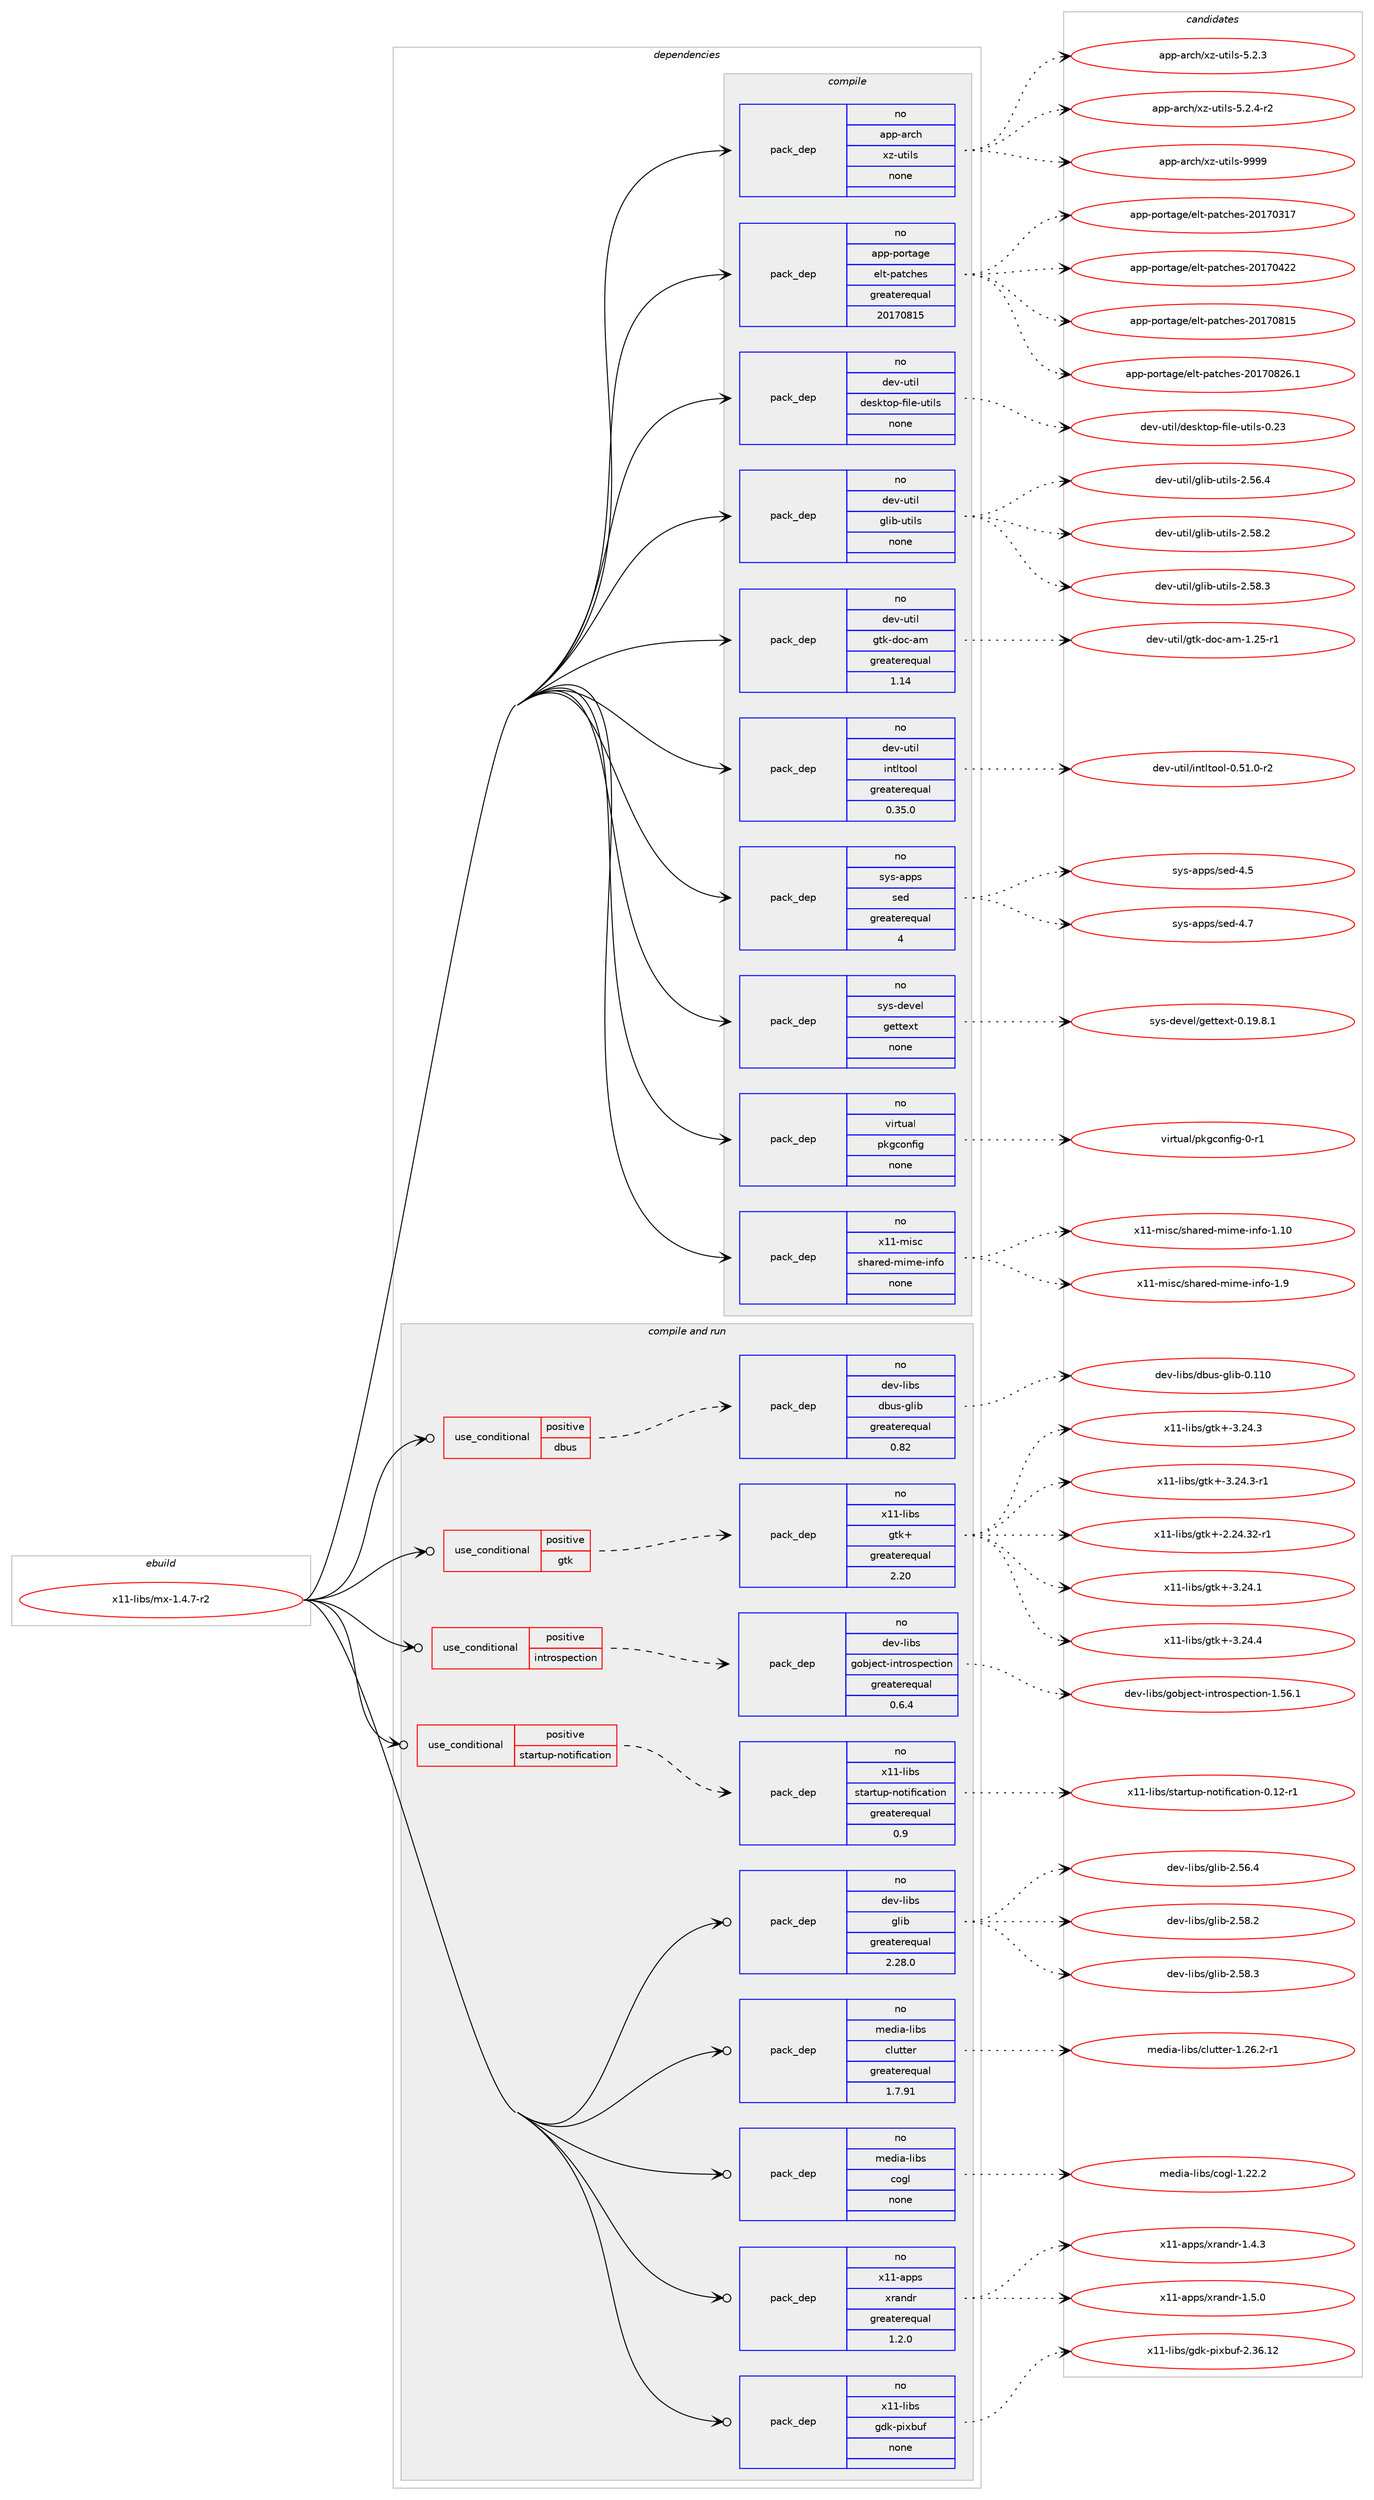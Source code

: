 digraph prolog {

# *************
# Graph options
# *************

newrank=true;
concentrate=true;
compound=true;
graph [rankdir=LR,fontname=Helvetica,fontsize=10,ranksep=1.5];#, ranksep=2.5, nodesep=0.2];
edge  [arrowhead=vee];
node  [fontname=Helvetica,fontsize=10];

# **********
# The ebuild
# **********

subgraph cluster_leftcol {
color=gray;
rank=same;
label=<<i>ebuild</i>>;
id [label="x11-libs/mx-1.4.7-r2", color=red, width=4, href="../x11-libs/mx-1.4.7-r2.svg"];
}

# ****************
# The dependencies
# ****************

subgraph cluster_midcol {
color=gray;
label=<<i>dependencies</i>>;
subgraph cluster_compile {
fillcolor="#eeeeee";
style=filled;
label=<<i>compile</i>>;
subgraph pack6564 {
dependency8152 [label=<<TABLE BORDER="0" CELLBORDER="1" CELLSPACING="0" CELLPADDING="4" WIDTH="220"><TR><TD ROWSPAN="6" CELLPADDING="30">pack_dep</TD></TR><TR><TD WIDTH="110">no</TD></TR><TR><TD>app-arch</TD></TR><TR><TD>xz-utils</TD></TR><TR><TD>none</TD></TR><TR><TD></TD></TR></TABLE>>, shape=none, color=blue];
}
id:e -> dependency8152:w [weight=20,style="solid",arrowhead="vee"];
subgraph pack6565 {
dependency8153 [label=<<TABLE BORDER="0" CELLBORDER="1" CELLSPACING="0" CELLPADDING="4" WIDTH="220"><TR><TD ROWSPAN="6" CELLPADDING="30">pack_dep</TD></TR><TR><TD WIDTH="110">no</TD></TR><TR><TD>app-portage</TD></TR><TR><TD>elt-patches</TD></TR><TR><TD>greaterequal</TD></TR><TR><TD>20170815</TD></TR></TABLE>>, shape=none, color=blue];
}
id:e -> dependency8153:w [weight=20,style="solid",arrowhead="vee"];
subgraph pack6566 {
dependency8154 [label=<<TABLE BORDER="0" CELLBORDER="1" CELLSPACING="0" CELLPADDING="4" WIDTH="220"><TR><TD ROWSPAN="6" CELLPADDING="30">pack_dep</TD></TR><TR><TD WIDTH="110">no</TD></TR><TR><TD>dev-util</TD></TR><TR><TD>desktop-file-utils</TD></TR><TR><TD>none</TD></TR><TR><TD></TD></TR></TABLE>>, shape=none, color=blue];
}
id:e -> dependency8154:w [weight=20,style="solid",arrowhead="vee"];
subgraph pack6567 {
dependency8155 [label=<<TABLE BORDER="0" CELLBORDER="1" CELLSPACING="0" CELLPADDING="4" WIDTH="220"><TR><TD ROWSPAN="6" CELLPADDING="30">pack_dep</TD></TR><TR><TD WIDTH="110">no</TD></TR><TR><TD>dev-util</TD></TR><TR><TD>glib-utils</TD></TR><TR><TD>none</TD></TR><TR><TD></TD></TR></TABLE>>, shape=none, color=blue];
}
id:e -> dependency8155:w [weight=20,style="solid",arrowhead="vee"];
subgraph pack6568 {
dependency8156 [label=<<TABLE BORDER="0" CELLBORDER="1" CELLSPACING="0" CELLPADDING="4" WIDTH="220"><TR><TD ROWSPAN="6" CELLPADDING="30">pack_dep</TD></TR><TR><TD WIDTH="110">no</TD></TR><TR><TD>dev-util</TD></TR><TR><TD>gtk-doc-am</TD></TR><TR><TD>greaterequal</TD></TR><TR><TD>1.14</TD></TR></TABLE>>, shape=none, color=blue];
}
id:e -> dependency8156:w [weight=20,style="solid",arrowhead="vee"];
subgraph pack6569 {
dependency8157 [label=<<TABLE BORDER="0" CELLBORDER="1" CELLSPACING="0" CELLPADDING="4" WIDTH="220"><TR><TD ROWSPAN="6" CELLPADDING="30">pack_dep</TD></TR><TR><TD WIDTH="110">no</TD></TR><TR><TD>dev-util</TD></TR><TR><TD>intltool</TD></TR><TR><TD>greaterequal</TD></TR><TR><TD>0.35.0</TD></TR></TABLE>>, shape=none, color=blue];
}
id:e -> dependency8157:w [weight=20,style="solid",arrowhead="vee"];
subgraph pack6570 {
dependency8158 [label=<<TABLE BORDER="0" CELLBORDER="1" CELLSPACING="0" CELLPADDING="4" WIDTH="220"><TR><TD ROWSPAN="6" CELLPADDING="30">pack_dep</TD></TR><TR><TD WIDTH="110">no</TD></TR><TR><TD>sys-apps</TD></TR><TR><TD>sed</TD></TR><TR><TD>greaterequal</TD></TR><TR><TD>4</TD></TR></TABLE>>, shape=none, color=blue];
}
id:e -> dependency8158:w [weight=20,style="solid",arrowhead="vee"];
subgraph pack6571 {
dependency8159 [label=<<TABLE BORDER="0" CELLBORDER="1" CELLSPACING="0" CELLPADDING="4" WIDTH="220"><TR><TD ROWSPAN="6" CELLPADDING="30">pack_dep</TD></TR><TR><TD WIDTH="110">no</TD></TR><TR><TD>sys-devel</TD></TR><TR><TD>gettext</TD></TR><TR><TD>none</TD></TR><TR><TD></TD></TR></TABLE>>, shape=none, color=blue];
}
id:e -> dependency8159:w [weight=20,style="solid",arrowhead="vee"];
subgraph pack6572 {
dependency8160 [label=<<TABLE BORDER="0" CELLBORDER="1" CELLSPACING="0" CELLPADDING="4" WIDTH="220"><TR><TD ROWSPAN="6" CELLPADDING="30">pack_dep</TD></TR><TR><TD WIDTH="110">no</TD></TR><TR><TD>virtual</TD></TR><TR><TD>pkgconfig</TD></TR><TR><TD>none</TD></TR><TR><TD></TD></TR></TABLE>>, shape=none, color=blue];
}
id:e -> dependency8160:w [weight=20,style="solid",arrowhead="vee"];
subgraph pack6573 {
dependency8161 [label=<<TABLE BORDER="0" CELLBORDER="1" CELLSPACING="0" CELLPADDING="4" WIDTH="220"><TR><TD ROWSPAN="6" CELLPADDING="30">pack_dep</TD></TR><TR><TD WIDTH="110">no</TD></TR><TR><TD>x11-misc</TD></TR><TR><TD>shared-mime-info</TD></TR><TR><TD>none</TD></TR><TR><TD></TD></TR></TABLE>>, shape=none, color=blue];
}
id:e -> dependency8161:w [weight=20,style="solid",arrowhead="vee"];
}
subgraph cluster_compileandrun {
fillcolor="#eeeeee";
style=filled;
label=<<i>compile and run</i>>;
subgraph cond1392 {
dependency8162 [label=<<TABLE BORDER="0" CELLBORDER="1" CELLSPACING="0" CELLPADDING="4"><TR><TD ROWSPAN="3" CELLPADDING="10">use_conditional</TD></TR><TR><TD>positive</TD></TR><TR><TD>dbus</TD></TR></TABLE>>, shape=none, color=red];
subgraph pack6574 {
dependency8163 [label=<<TABLE BORDER="0" CELLBORDER="1" CELLSPACING="0" CELLPADDING="4" WIDTH="220"><TR><TD ROWSPAN="6" CELLPADDING="30">pack_dep</TD></TR><TR><TD WIDTH="110">no</TD></TR><TR><TD>dev-libs</TD></TR><TR><TD>dbus-glib</TD></TR><TR><TD>greaterequal</TD></TR><TR><TD>0.82</TD></TR></TABLE>>, shape=none, color=blue];
}
dependency8162:e -> dependency8163:w [weight=20,style="dashed",arrowhead="vee"];
}
id:e -> dependency8162:w [weight=20,style="solid",arrowhead="odotvee"];
subgraph cond1393 {
dependency8164 [label=<<TABLE BORDER="0" CELLBORDER="1" CELLSPACING="0" CELLPADDING="4"><TR><TD ROWSPAN="3" CELLPADDING="10">use_conditional</TD></TR><TR><TD>positive</TD></TR><TR><TD>gtk</TD></TR></TABLE>>, shape=none, color=red];
subgraph pack6575 {
dependency8165 [label=<<TABLE BORDER="0" CELLBORDER="1" CELLSPACING="0" CELLPADDING="4" WIDTH="220"><TR><TD ROWSPAN="6" CELLPADDING="30">pack_dep</TD></TR><TR><TD WIDTH="110">no</TD></TR><TR><TD>x11-libs</TD></TR><TR><TD>gtk+</TD></TR><TR><TD>greaterequal</TD></TR><TR><TD>2.20</TD></TR></TABLE>>, shape=none, color=blue];
}
dependency8164:e -> dependency8165:w [weight=20,style="dashed",arrowhead="vee"];
}
id:e -> dependency8164:w [weight=20,style="solid",arrowhead="odotvee"];
subgraph cond1394 {
dependency8166 [label=<<TABLE BORDER="0" CELLBORDER="1" CELLSPACING="0" CELLPADDING="4"><TR><TD ROWSPAN="3" CELLPADDING="10">use_conditional</TD></TR><TR><TD>positive</TD></TR><TR><TD>introspection</TD></TR></TABLE>>, shape=none, color=red];
subgraph pack6576 {
dependency8167 [label=<<TABLE BORDER="0" CELLBORDER="1" CELLSPACING="0" CELLPADDING="4" WIDTH="220"><TR><TD ROWSPAN="6" CELLPADDING="30">pack_dep</TD></TR><TR><TD WIDTH="110">no</TD></TR><TR><TD>dev-libs</TD></TR><TR><TD>gobject-introspection</TD></TR><TR><TD>greaterequal</TD></TR><TR><TD>0.6.4</TD></TR></TABLE>>, shape=none, color=blue];
}
dependency8166:e -> dependency8167:w [weight=20,style="dashed",arrowhead="vee"];
}
id:e -> dependency8166:w [weight=20,style="solid",arrowhead="odotvee"];
subgraph cond1395 {
dependency8168 [label=<<TABLE BORDER="0" CELLBORDER="1" CELLSPACING="0" CELLPADDING="4"><TR><TD ROWSPAN="3" CELLPADDING="10">use_conditional</TD></TR><TR><TD>positive</TD></TR><TR><TD>startup-notification</TD></TR></TABLE>>, shape=none, color=red];
subgraph pack6577 {
dependency8169 [label=<<TABLE BORDER="0" CELLBORDER="1" CELLSPACING="0" CELLPADDING="4" WIDTH="220"><TR><TD ROWSPAN="6" CELLPADDING="30">pack_dep</TD></TR><TR><TD WIDTH="110">no</TD></TR><TR><TD>x11-libs</TD></TR><TR><TD>startup-notification</TD></TR><TR><TD>greaterequal</TD></TR><TR><TD>0.9</TD></TR></TABLE>>, shape=none, color=blue];
}
dependency8168:e -> dependency8169:w [weight=20,style="dashed",arrowhead="vee"];
}
id:e -> dependency8168:w [weight=20,style="solid",arrowhead="odotvee"];
subgraph pack6578 {
dependency8170 [label=<<TABLE BORDER="0" CELLBORDER="1" CELLSPACING="0" CELLPADDING="4" WIDTH="220"><TR><TD ROWSPAN="6" CELLPADDING="30">pack_dep</TD></TR><TR><TD WIDTH="110">no</TD></TR><TR><TD>dev-libs</TD></TR><TR><TD>glib</TD></TR><TR><TD>greaterequal</TD></TR><TR><TD>2.28.0</TD></TR></TABLE>>, shape=none, color=blue];
}
id:e -> dependency8170:w [weight=20,style="solid",arrowhead="odotvee"];
subgraph pack6579 {
dependency8171 [label=<<TABLE BORDER="0" CELLBORDER="1" CELLSPACING="0" CELLPADDING="4" WIDTH="220"><TR><TD ROWSPAN="6" CELLPADDING="30">pack_dep</TD></TR><TR><TD WIDTH="110">no</TD></TR><TR><TD>media-libs</TD></TR><TR><TD>clutter</TD></TR><TR><TD>greaterequal</TD></TR><TR><TD>1.7.91</TD></TR></TABLE>>, shape=none, color=blue];
}
id:e -> dependency8171:w [weight=20,style="solid",arrowhead="odotvee"];
subgraph pack6580 {
dependency8172 [label=<<TABLE BORDER="0" CELLBORDER="1" CELLSPACING="0" CELLPADDING="4" WIDTH="220"><TR><TD ROWSPAN="6" CELLPADDING="30">pack_dep</TD></TR><TR><TD WIDTH="110">no</TD></TR><TR><TD>media-libs</TD></TR><TR><TD>cogl</TD></TR><TR><TD>none</TD></TR><TR><TD></TD></TR></TABLE>>, shape=none, color=blue];
}
id:e -> dependency8172:w [weight=20,style="solid",arrowhead="odotvee"];
subgraph pack6581 {
dependency8173 [label=<<TABLE BORDER="0" CELLBORDER="1" CELLSPACING="0" CELLPADDING="4" WIDTH="220"><TR><TD ROWSPAN="6" CELLPADDING="30">pack_dep</TD></TR><TR><TD WIDTH="110">no</TD></TR><TR><TD>x11-apps</TD></TR><TR><TD>xrandr</TD></TR><TR><TD>greaterequal</TD></TR><TR><TD>1.2.0</TD></TR></TABLE>>, shape=none, color=blue];
}
id:e -> dependency8173:w [weight=20,style="solid",arrowhead="odotvee"];
subgraph pack6582 {
dependency8174 [label=<<TABLE BORDER="0" CELLBORDER="1" CELLSPACING="0" CELLPADDING="4" WIDTH="220"><TR><TD ROWSPAN="6" CELLPADDING="30">pack_dep</TD></TR><TR><TD WIDTH="110">no</TD></TR><TR><TD>x11-libs</TD></TR><TR><TD>gdk-pixbuf</TD></TR><TR><TD>none</TD></TR><TR><TD></TD></TR></TABLE>>, shape=none, color=blue];
}
id:e -> dependency8174:w [weight=20,style="solid",arrowhead="odotvee"];
}
subgraph cluster_run {
fillcolor="#eeeeee";
style=filled;
label=<<i>run</i>>;
}
}

# **************
# The candidates
# **************

subgraph cluster_choices {
rank=same;
color=gray;
label=<<i>candidates</i>>;

subgraph choice6564 {
color=black;
nodesep=1;
choice971121124597114991044712012245117116105108115455346504651 [label="app-arch/xz-utils-5.2.3", color=red, width=4,href="../app-arch/xz-utils-5.2.3.svg"];
choice9711211245971149910447120122451171161051081154553465046524511450 [label="app-arch/xz-utils-5.2.4-r2", color=red, width=4,href="../app-arch/xz-utils-5.2.4-r2.svg"];
choice9711211245971149910447120122451171161051081154557575757 [label="app-arch/xz-utils-9999", color=red, width=4,href="../app-arch/xz-utils-9999.svg"];
dependency8152:e -> choice971121124597114991044712012245117116105108115455346504651:w [style=dotted,weight="100"];
dependency8152:e -> choice9711211245971149910447120122451171161051081154553465046524511450:w [style=dotted,weight="100"];
dependency8152:e -> choice9711211245971149910447120122451171161051081154557575757:w [style=dotted,weight="100"];
}
subgraph choice6565 {
color=black;
nodesep=1;
choice97112112451121111141169710310147101108116451129711699104101115455048495548514955 [label="app-portage/elt-patches-20170317", color=red, width=4,href="../app-portage/elt-patches-20170317.svg"];
choice97112112451121111141169710310147101108116451129711699104101115455048495548525050 [label="app-portage/elt-patches-20170422", color=red, width=4,href="../app-portage/elt-patches-20170422.svg"];
choice97112112451121111141169710310147101108116451129711699104101115455048495548564953 [label="app-portage/elt-patches-20170815", color=red, width=4,href="../app-portage/elt-patches-20170815.svg"];
choice971121124511211111411697103101471011081164511297116991041011154550484955485650544649 [label="app-portage/elt-patches-20170826.1", color=red, width=4,href="../app-portage/elt-patches-20170826.1.svg"];
dependency8153:e -> choice97112112451121111141169710310147101108116451129711699104101115455048495548514955:w [style=dotted,weight="100"];
dependency8153:e -> choice97112112451121111141169710310147101108116451129711699104101115455048495548525050:w [style=dotted,weight="100"];
dependency8153:e -> choice97112112451121111141169710310147101108116451129711699104101115455048495548564953:w [style=dotted,weight="100"];
dependency8153:e -> choice971121124511211111411697103101471011081164511297116991041011154550484955485650544649:w [style=dotted,weight="100"];
}
subgraph choice6566 {
color=black;
nodesep=1;
choice100101118451171161051084710010111510711611111245102105108101451171161051081154548465051 [label="dev-util/desktop-file-utils-0.23", color=red, width=4,href="../dev-util/desktop-file-utils-0.23.svg"];
dependency8154:e -> choice100101118451171161051084710010111510711611111245102105108101451171161051081154548465051:w [style=dotted,weight="100"];
}
subgraph choice6567 {
color=black;
nodesep=1;
choice1001011184511711610510847103108105984511711610510811545504653544652 [label="dev-util/glib-utils-2.56.4", color=red, width=4,href="../dev-util/glib-utils-2.56.4.svg"];
choice1001011184511711610510847103108105984511711610510811545504653564650 [label="dev-util/glib-utils-2.58.2", color=red, width=4,href="../dev-util/glib-utils-2.58.2.svg"];
choice1001011184511711610510847103108105984511711610510811545504653564651 [label="dev-util/glib-utils-2.58.3", color=red, width=4,href="../dev-util/glib-utils-2.58.3.svg"];
dependency8155:e -> choice1001011184511711610510847103108105984511711610510811545504653544652:w [style=dotted,weight="100"];
dependency8155:e -> choice1001011184511711610510847103108105984511711610510811545504653564650:w [style=dotted,weight="100"];
dependency8155:e -> choice1001011184511711610510847103108105984511711610510811545504653564651:w [style=dotted,weight="100"];
}
subgraph choice6568 {
color=black;
nodesep=1;
choice10010111845117116105108471031161074510011199459710945494650534511449 [label="dev-util/gtk-doc-am-1.25-r1", color=red, width=4,href="../dev-util/gtk-doc-am-1.25-r1.svg"];
dependency8156:e -> choice10010111845117116105108471031161074510011199459710945494650534511449:w [style=dotted,weight="100"];
}
subgraph choice6569 {
color=black;
nodesep=1;
choice1001011184511711610510847105110116108116111111108454846534946484511450 [label="dev-util/intltool-0.51.0-r2", color=red, width=4,href="../dev-util/intltool-0.51.0-r2.svg"];
dependency8157:e -> choice1001011184511711610510847105110116108116111111108454846534946484511450:w [style=dotted,weight="100"];
}
subgraph choice6570 {
color=black;
nodesep=1;
choice11512111545971121121154711510110045524653 [label="sys-apps/sed-4.5", color=red, width=4,href="../sys-apps/sed-4.5.svg"];
choice11512111545971121121154711510110045524655 [label="sys-apps/sed-4.7", color=red, width=4,href="../sys-apps/sed-4.7.svg"];
dependency8158:e -> choice11512111545971121121154711510110045524653:w [style=dotted,weight="100"];
dependency8158:e -> choice11512111545971121121154711510110045524655:w [style=dotted,weight="100"];
}
subgraph choice6571 {
color=black;
nodesep=1;
choice1151211154510010111810110847103101116116101120116454846495746564649 [label="sys-devel/gettext-0.19.8.1", color=red, width=4,href="../sys-devel/gettext-0.19.8.1.svg"];
dependency8159:e -> choice1151211154510010111810110847103101116116101120116454846495746564649:w [style=dotted,weight="100"];
}
subgraph choice6572 {
color=black;
nodesep=1;
choice11810511411611797108471121071039911111010210510345484511449 [label="virtual/pkgconfig-0-r1", color=red, width=4,href="../virtual/pkgconfig-0-r1.svg"];
dependency8160:e -> choice11810511411611797108471121071039911111010210510345484511449:w [style=dotted,weight="100"];
}
subgraph choice6573 {
color=black;
nodesep=1;
choice12049494510910511599471151049711410110045109105109101451051101021114549464948 [label="x11-misc/shared-mime-info-1.10", color=red, width=4,href="../x11-misc/shared-mime-info-1.10.svg"];
choice120494945109105115994711510497114101100451091051091014510511010211145494657 [label="x11-misc/shared-mime-info-1.9", color=red, width=4,href="../x11-misc/shared-mime-info-1.9.svg"];
dependency8161:e -> choice12049494510910511599471151049711410110045109105109101451051101021114549464948:w [style=dotted,weight="100"];
dependency8161:e -> choice120494945109105115994711510497114101100451091051091014510511010211145494657:w [style=dotted,weight="100"];
}
subgraph choice6574 {
color=black;
nodesep=1;
choice100101118451081059811547100981171154510310810598454846494948 [label="dev-libs/dbus-glib-0.110", color=red, width=4,href="../dev-libs/dbus-glib-0.110.svg"];
dependency8163:e -> choice100101118451081059811547100981171154510310810598454846494948:w [style=dotted,weight="100"];
}
subgraph choice6575 {
color=black;
nodesep=1;
choice12049494510810598115471031161074345514650524651 [label="x11-libs/gtk+-3.24.3", color=red, width=4,href="../x11-libs/gtk+-3.24.3.svg"];
choice120494945108105981154710311610743455146505246514511449 [label="x11-libs/gtk+-3.24.3-r1", color=red, width=4,href="../x11-libs/gtk+-3.24.3-r1.svg"];
choice12049494510810598115471031161074345504650524651504511449 [label="x11-libs/gtk+-2.24.32-r1", color=red, width=4,href="../x11-libs/gtk+-2.24.32-r1.svg"];
choice12049494510810598115471031161074345514650524649 [label="x11-libs/gtk+-3.24.1", color=red, width=4,href="../x11-libs/gtk+-3.24.1.svg"];
choice12049494510810598115471031161074345514650524652 [label="x11-libs/gtk+-3.24.4", color=red, width=4,href="../x11-libs/gtk+-3.24.4.svg"];
dependency8165:e -> choice12049494510810598115471031161074345514650524651:w [style=dotted,weight="100"];
dependency8165:e -> choice120494945108105981154710311610743455146505246514511449:w [style=dotted,weight="100"];
dependency8165:e -> choice12049494510810598115471031161074345504650524651504511449:w [style=dotted,weight="100"];
dependency8165:e -> choice12049494510810598115471031161074345514650524649:w [style=dotted,weight="100"];
dependency8165:e -> choice12049494510810598115471031161074345514650524652:w [style=dotted,weight="100"];
}
subgraph choice6576 {
color=black;
nodesep=1;
choice1001011184510810598115471031119810610199116451051101161141111151121019911610511111045494653544649 [label="dev-libs/gobject-introspection-1.56.1", color=red, width=4,href="../dev-libs/gobject-introspection-1.56.1.svg"];
dependency8167:e -> choice1001011184510810598115471031119810610199116451051101161141111151121019911610511111045494653544649:w [style=dotted,weight="100"];
}
subgraph choice6577 {
color=black;
nodesep=1;
choice12049494510810598115471151169711411611711245110111116105102105999711610511111045484649504511449 [label="x11-libs/startup-notification-0.12-r1", color=red, width=4,href="../x11-libs/startup-notification-0.12-r1.svg"];
dependency8169:e -> choice12049494510810598115471151169711411611711245110111116105102105999711610511111045484649504511449:w [style=dotted,weight="100"];
}
subgraph choice6578 {
color=black;
nodesep=1;
choice1001011184510810598115471031081059845504653544652 [label="dev-libs/glib-2.56.4", color=red, width=4,href="../dev-libs/glib-2.56.4.svg"];
choice1001011184510810598115471031081059845504653564650 [label="dev-libs/glib-2.58.2", color=red, width=4,href="../dev-libs/glib-2.58.2.svg"];
choice1001011184510810598115471031081059845504653564651 [label="dev-libs/glib-2.58.3", color=red, width=4,href="../dev-libs/glib-2.58.3.svg"];
dependency8170:e -> choice1001011184510810598115471031081059845504653544652:w [style=dotted,weight="100"];
dependency8170:e -> choice1001011184510810598115471031081059845504653564650:w [style=dotted,weight="100"];
dependency8170:e -> choice1001011184510810598115471031081059845504653564651:w [style=dotted,weight="100"];
}
subgraph choice6579 {
color=black;
nodesep=1;
choice1091011001059745108105981154799108117116116101114454946505446504511449 [label="media-libs/clutter-1.26.2-r1", color=red, width=4,href="../media-libs/clutter-1.26.2-r1.svg"];
dependency8171:e -> choice1091011001059745108105981154799108117116116101114454946505446504511449:w [style=dotted,weight="100"];
}
subgraph choice6580 {
color=black;
nodesep=1;
choice109101100105974510810598115479911110310845494650504650 [label="media-libs/cogl-1.22.2", color=red, width=4,href="../media-libs/cogl-1.22.2.svg"];
dependency8172:e -> choice109101100105974510810598115479911110310845494650504650:w [style=dotted,weight="100"];
}
subgraph choice6581 {
color=black;
nodesep=1;
choice120494945971121121154712011497110100114454946524651 [label="x11-apps/xrandr-1.4.3", color=red, width=4,href="../x11-apps/xrandr-1.4.3.svg"];
choice120494945971121121154712011497110100114454946534648 [label="x11-apps/xrandr-1.5.0", color=red, width=4,href="../x11-apps/xrandr-1.5.0.svg"];
dependency8173:e -> choice120494945971121121154712011497110100114454946524651:w [style=dotted,weight="100"];
dependency8173:e -> choice120494945971121121154712011497110100114454946534648:w [style=dotted,weight="100"];
}
subgraph choice6582 {
color=black;
nodesep=1;
choice120494945108105981154710310010745112105120981171024550465154464950 [label="x11-libs/gdk-pixbuf-2.36.12", color=red, width=4,href="../x11-libs/gdk-pixbuf-2.36.12.svg"];
dependency8174:e -> choice120494945108105981154710310010745112105120981171024550465154464950:w [style=dotted,weight="100"];
}
}

}
